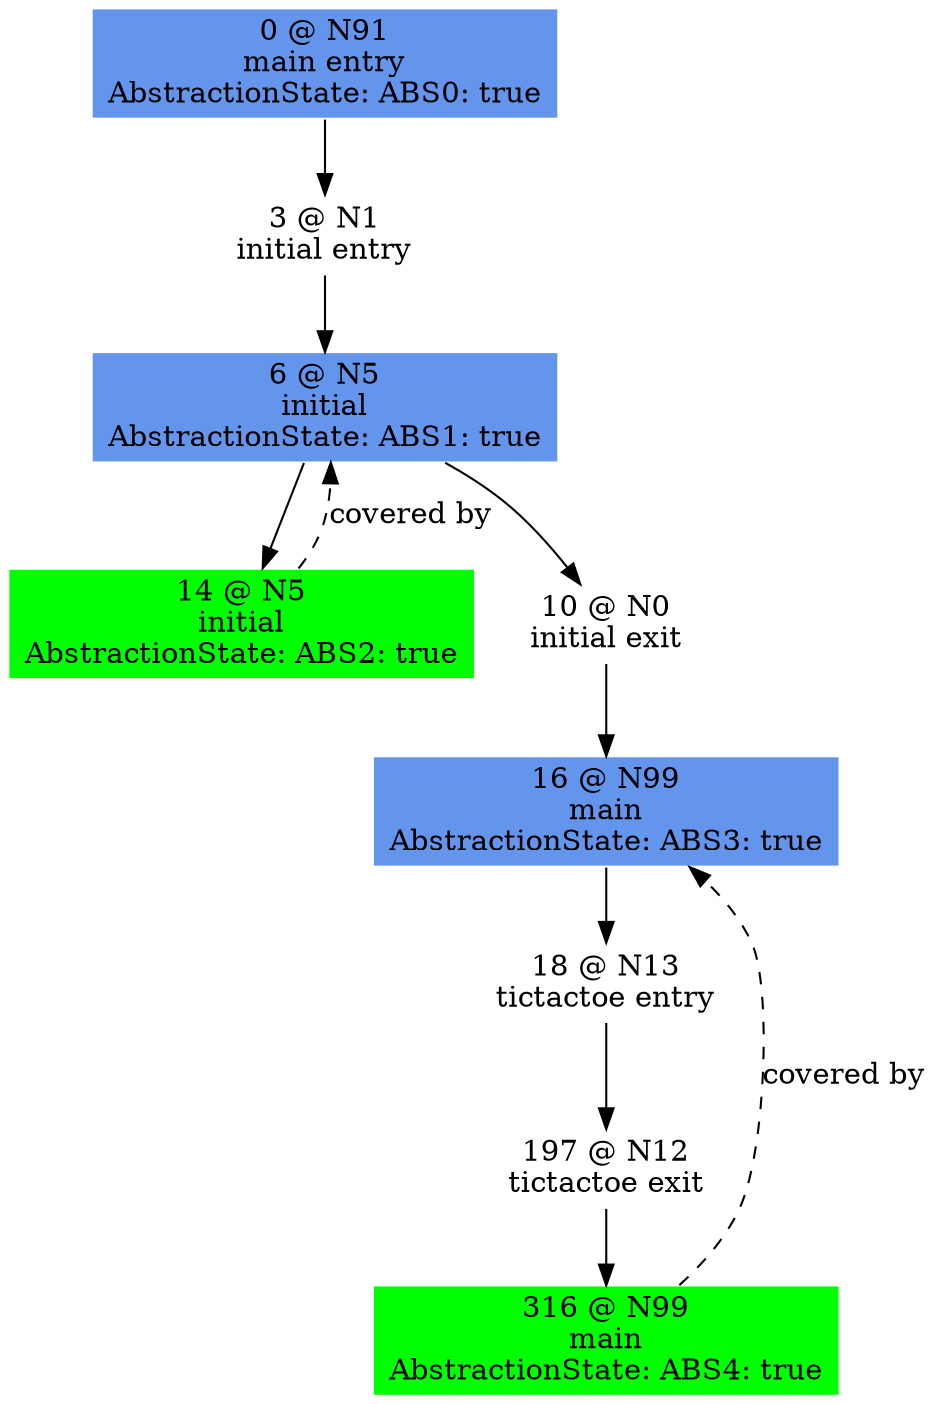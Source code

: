 digraph ARG {
node [style="filled" shape="box" color="white"]
0 [fillcolor="cornflowerblue" label="0 @ N91\nmain entry\nAbstractionState: ABS0: true\n" id="0"]
3 [label="3 @ N1\ninitial entry\n" id="3"]
6 [fillcolor="cornflowerblue" label="6 @ N5\ninitial\nAbstractionState: ABS1: true\n" id="6"]
14 [fillcolor="green" label="14 @ N5\ninitial\nAbstractionState: ABS2: true\n" id="14"]
10 [label="10 @ N0\ninitial exit\n" id="10"]
16 [fillcolor="cornflowerblue" label="16 @ N99\nmain\nAbstractionState: ABS3: true\n" id="16"]
18 [label="18 @ N13\ntictactoe entry\n" id="18"]
197 [label="197 @ N12\ntictactoe exit\n" id="197"]
316 [fillcolor="green" label="316 @ N99\nmain\nAbstractionState: ABS4: true\n" id="316"]
0 -> 3 []
3 -> 6 []
14 -> 6 [style="dashed" weight="0" label="covered by"]
6 -> 10 []
6 -> 14 []
10 -> 16 []
316 -> 16 [style="dashed" weight="0" label="covered by"]
16 -> 18 []
18 -> 197 []
197 -> 316 []
}
